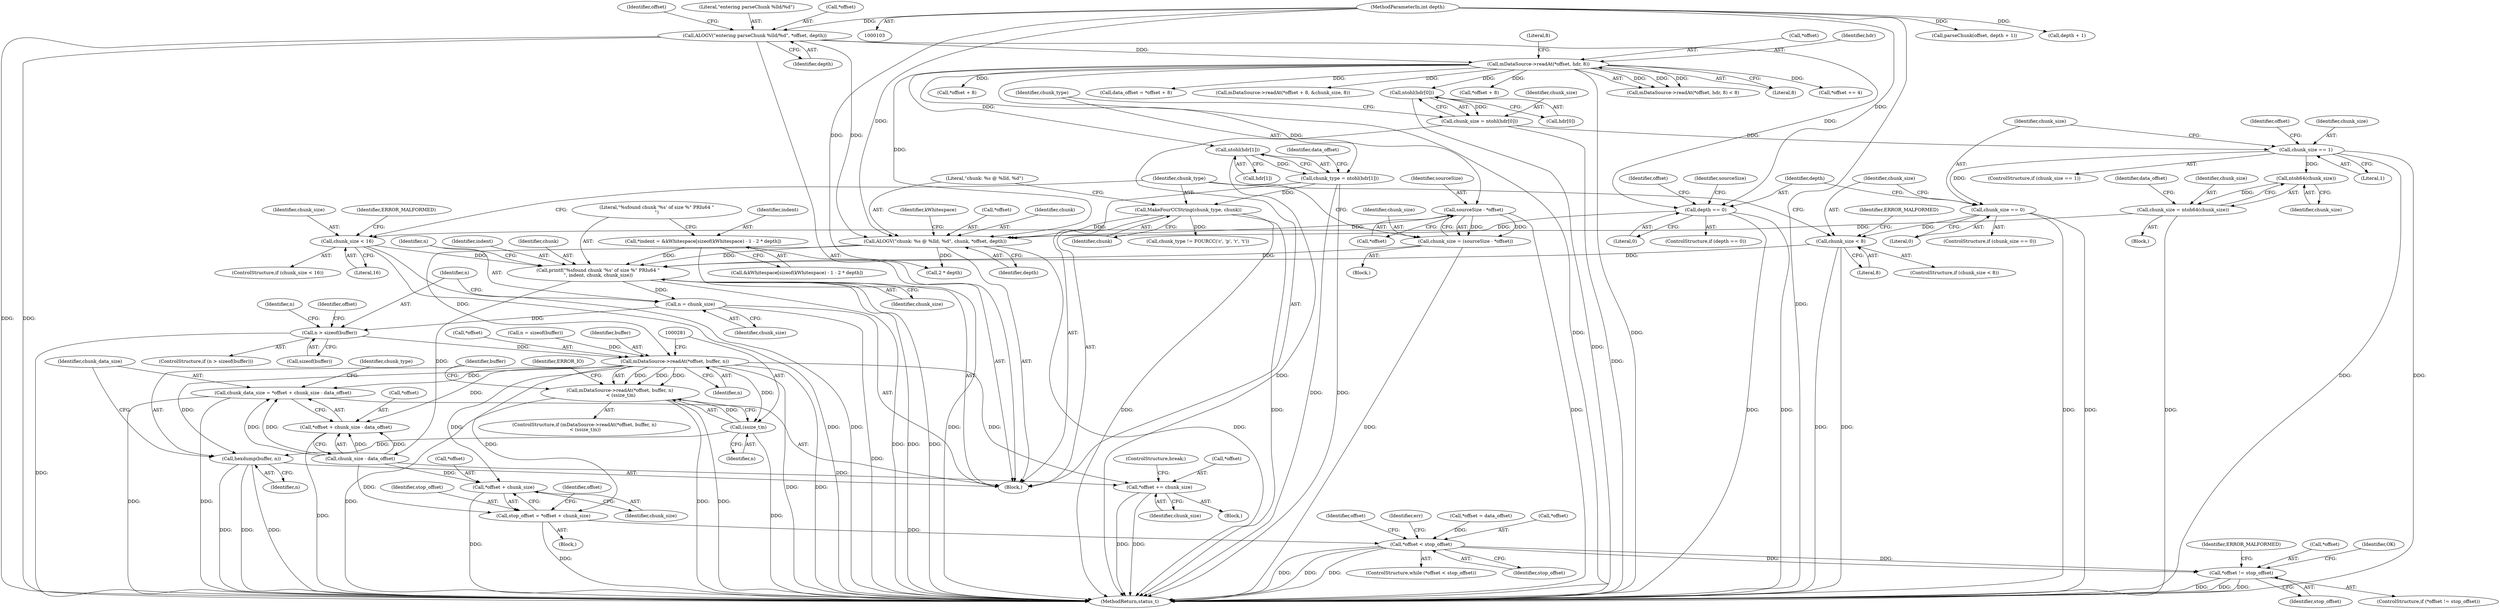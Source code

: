 digraph "0_Android_6fe85f7e15203e48df2cc3e8e1c4bc6ad49dc968@API" {
"1000264" [label="(Call,n > sizeof(buffer))"];
"1000260" [label="(Call,n = chunk_size)"];
"1000253" [label="(Call,printf(\"%sfound chunk '%s' of size %\" PRIu64 \"\n\", indent, chunk, chunk_size))"];
"1000240" [label="(Call,*indent = &kWhitespace[sizeof(kWhitespace) - 1 - 2 * depth])"];
"1000229" [label="(Call,ALOGV(\"chunk: %s @ %lld, %d\", chunk, *offset, depth))"];
"1000226" [label="(Call,MakeFourCCString(chunk_type, chunk))"];
"1000132" [label="(Call,chunk_type = ntohl(hdr[1]))"];
"1000134" [label="(Call,ntohl(hdr[1]))"];
"1000115" [label="(Call,mDataSource->readAt(*offset, hdr, 8))"];
"1000107" [label="(Call,ALOGV(\"entering parseChunk %lld/%d\", *offset, depth))"];
"1000105" [label="(MethodParameterIn,int depth)"];
"1000199" [label="(Call,sourceSize - *offset)"];
"1000185" [label="(Call,depth == 0)"];
"1000172" [label="(Call,chunk_size < 16)"];
"1000164" [label="(Call,chunk_size = ntoh64(chunk_size))"];
"1000166" [label="(Call,ntoh64(chunk_size))"];
"1000146" [label="(Call,chunk_size == 1)"];
"1000125" [label="(Call,chunk_size = ntohl(hdr[0]))"];
"1000127" [label="(Call,ntohl(hdr[0]))"];
"1000219" [label="(Call,chunk_size < 8)"];
"1000180" [label="(Call,chunk_size == 0)"];
"1000197" [label="(Call,chunk_size = (sourceSize - *offset))"];
"1000275" [label="(Call,mDataSource->readAt(*offset, buffer, n))"];
"1000274" [label="(Call,mDataSource->readAt(*offset, buffer, n)\n < (ssize_t)n)"];
"1000280" [label="(Call,(ssize_t)n)"];
"1000286" [label="(Call,hexdump(buffer, n))"];
"1000291" [label="(Call,chunk_data_size = *offset + chunk_size - data_offset)"];
"1000293" [label="(Call,*offset + chunk_size - data_offset)"];
"1000324" [label="(Call,stop_offset = *offset + chunk_size)"];
"1000335" [label="(Call,*offset < stop_offset)"];
"1000356" [label="(Call,*offset != stop_offset)"];
"1000326" [label="(Call,*offset + chunk_size)"];
"1002924" [label="(Call,*offset += chunk_size)"];
"1000230" [label="(Literal,\"chunk: %s @ %lld, %d\")"];
"1000167" [label="(Identifier,chunk_size)"];
"1000115" [label="(Call,mDataSource->readAt(*offset, hdr, 8))"];
"1002924" [label="(Call,*offset += chunk_size)"];
"1000265" [label="(Identifier,n)"];
"1000280" [label="(Call,(ssize_t)n)"];
"1000266" [label="(Call,sizeof(buffer))"];
"1000273" [label="(ControlStructure,if (mDataSource->readAt(*offset, buffer, n)\n < (ssize_t)n))"];
"1000329" [label="(Identifier,chunk_size)"];
"1002923" [label="(Block,)"];
"1000276" [label="(Call,*offset)"];
"1000326" [label="(Call,*offset + chunk_size)"];
"1000294" [label="(Call,*offset)"];
"1002928" [label="(ControlStructure,break;)"];
"1000139" [label="(Call,data_offset = *offset + 8)"];
"1000253" [label="(Call,printf(\"%sfound chunk '%s' of size %\" PRIu64 \"\n\", indent, chunk, chunk_size))"];
"1000149" [label="(Block,)"];
"1000357" [label="(Call,*offset)"];
"1000152" [label="(Call,mDataSource->readAt(*offset + 8, &chunk_size, 8))"];
"1000260" [label="(Call,n = chunk_size)"];
"1000133" [label="(Identifier,chunk_type)"];
"1000269" [label="(Call,n = sizeof(buffer))"];
"1000197" [label="(Call,chunk_size = (sourceSize - *offset))"];
"1000358" [label="(Identifier,offset)"];
"1000105" [label="(MethodParameterIn,int depth)"];
"1000180" [label="(Call,chunk_size == 0)"];
"1000275" [label="(Call,mDataSource->readAt(*offset, buffer, n))"];
"1000111" [label="(Identifier,depth)"];
"1000148" [label="(Literal,1)"];
"1000291" [label="(Call,chunk_data_size = *offset + chunk_size - data_offset)"];
"1000165" [label="(Identifier,chunk_size)"];
"1000106" [label="(Block,)"];
"1000356" [label="(Call,*offset != stop_offset)"];
"1000171" [label="(ControlStructure,if (chunk_size < 16))"];
"1000172" [label="(Call,chunk_size < 16)"];
"1000201" [label="(Call,*offset)"];
"1000141" [label="(Call,*offset + 8)"];
"1000118" [label="(Identifier,hdr)"];
"1000125" [label="(Call,chunk_size = ntohl(hdr[0]))"];
"1000145" [label="(ControlStructure,if (chunk_size == 1))"];
"1000114" [label="(Call,mDataSource->readAt(*offset, hdr, 8) < 8)"];
"1000155" [label="(Identifier,offset)"];
"1000229" [label="(Call,ALOGV(\"chunk: %s @ %lld, %d\", chunk, *offset, depth))"];
"1000302" [label="(Identifier,chunk_type)"];
"1000120" [label="(Literal,8)"];
"1000186" [label="(Identifier,depth)"];
"1000117" [label="(Identifier,offset)"];
"1000132" [label="(Call,chunk_type = ntohl(hdr[1]))"];
"1000213" [label="(Identifier,offset)"];
"1000196" [label="(Block,)"];
"1000338" [label="(Identifier,stop_offset)"];
"1000187" [label="(Literal,0)"];
"1000279" [label="(Identifier,n)"];
"1000274" [label="(Call,mDataSource->readAt(*offset, buffer, n)\n < (ssize_t)n)"];
"1000261" [label="(Identifier,n)"];
"1000228" [label="(Identifier,chunk)"];
"1000287" [label="(Identifier,buffer)"];
"1002927" [label="(Identifier,chunk_size)"];
"1000226" [label="(Call,MakeFourCCString(chunk_type, chunk))"];
"1000342" [label="(Identifier,err)"];
"1000164" [label="(Call,chunk_size = ntoh64(chunk_size))"];
"1000296" [label="(Call,chunk_size - data_offset)"];
"1000270" [label="(Identifier,n)"];
"1000181" [label="(Identifier,chunk_size)"];
"1000199" [label="(Call,sourceSize - *offset)"];
"1000242" [label="(Call,&kWhitespace[sizeof(kWhitespace) - 1 - 2 * depth])"];
"1000355" [label="(ControlStructure,if (*offset != stop_offset))"];
"1000147" [label="(Identifier,chunk_size)"];
"1002925" [label="(Call,*offset)"];
"1000177" [label="(Identifier,ERROR_MALFORMED)"];
"1000241" [label="(Identifier,indent)"];
"1000334" [label="(ControlStructure,while (*offset < stop_offset))"];
"1000237" [label="(Identifier,kWhitespace)"];
"1000343" [label="(Call,parseChunk(offset, depth + 1))"];
"1000194" [label="(Identifier,sourceSize)"];
"1000126" [label="(Identifier,chunk_size)"];
"1000134" [label="(Call,ntohl(hdr[1]))"];
"1000119" [label="(Literal,8)"];
"1000218" [label="(ControlStructure,if (chunk_size < 8))"];
"1000324" [label="(Call,stop_offset = *offset + chunk_size)"];
"1000234" [label="(Identifier,depth)"];
"1000277" [label="(Identifier,offset)"];
"1002931" [label="(MethodReturn,status_t)"];
"1000200" [label="(Identifier,sourceSize)"];
"1000211" [label="(Call,*offset += 4)"];
"1000345" [label="(Call,depth + 1)"];
"1000288" [label="(Identifier,n)"];
"1000185" [label="(Call,depth == 0)"];
"1000254" [label="(Literal,\"%sfound chunk '%s' of size %\" PRIu64 \"\n\")"];
"1000322" [label="(Block,)"];
"1000335" [label="(Call,*offset < stop_offset)"];
"1000240" [label="(Call,*indent = &kWhitespace[sizeof(kWhitespace) - 1 - 2 * depth])"];
"1000278" [label="(Identifier,buffer)"];
"1000232" [label="(Call,*offset)"];
"1000327" [label="(Call,*offset)"];
"1000325" [label="(Identifier,stop_offset)"];
"1000257" [label="(Identifier,chunk_size)"];
"1000116" [label="(Call,*offset)"];
"1000255" [label="(Identifier,indent)"];
"1000169" [label="(Identifier,data_offset)"];
"1000146" [label="(Call,chunk_size == 1)"];
"1000198" [label="(Identifier,chunk_size)"];
"1000173" [label="(Identifier,chunk_size)"];
"1000231" [label="(Identifier,chunk)"];
"1000301" [label="(Call,chunk_type != FOURCC('c', 'p', 'r', 't'))"];
"1000293" [label="(Call,*offset + chunk_size - data_offset)"];
"1000140" [label="(Identifier,data_offset)"];
"1000153" [label="(Call,*offset + 8)"];
"1000263" [label="(ControlStructure,if (n > sizeof(buffer)))"];
"1000332" [label="(Identifier,offset)"];
"1000224" [label="(Identifier,ERROR_MALFORMED)"];
"1000221" [label="(Literal,8)"];
"1000262" [label="(Identifier,chunk_size)"];
"1000127" [label="(Call,ntohl(hdr[0]))"];
"1000220" [label="(Identifier,chunk_size)"];
"1000285" [label="(Identifier,ERROR_IO)"];
"1000108" [label="(Literal,\"entering parseChunk %lld/%d\")"];
"1000330" [label="(Call,*offset = data_offset)"];
"1000256" [label="(Identifier,chunk)"];
"1000282" [label="(Identifier,n)"];
"1000182" [label="(Literal,0)"];
"1000336" [label="(Call,*offset)"];
"1000135" [label="(Call,hdr[1])"];
"1000286" [label="(Call,hexdump(buffer, n))"];
"1000166" [label="(Call,ntoh64(chunk_size))"];
"1000179" [label="(ControlStructure,if (chunk_size == 0))"];
"1000174" [label="(Literal,16)"];
"1000264" [label="(Call,n > sizeof(buffer))"];
"1000107" [label="(Call,ALOGV(\"entering parseChunk %lld/%d\", *offset, depth))"];
"1000184" [label="(ControlStructure,if (depth == 0))"];
"1000227" [label="(Identifier,chunk_type)"];
"1000219" [label="(Call,chunk_size < 8)"];
"1000292" [label="(Identifier,chunk_data_size)"];
"1000364" [label="(Identifier,OK)"];
"1000109" [label="(Call,*offset)"];
"1000359" [label="(Identifier,stop_offset)"];
"1000362" [label="(Identifier,ERROR_MALFORMED)"];
"1000250" [label="(Call,2 * depth)"];
"1000128" [label="(Call,hdr[0])"];
"1000264" -> "1000263"  [label="AST: "];
"1000264" -> "1000266"  [label="CFG: "];
"1000265" -> "1000264"  [label="AST: "];
"1000266" -> "1000264"  [label="AST: "];
"1000270" -> "1000264"  [label="CFG: "];
"1000277" -> "1000264"  [label="CFG: "];
"1000264" -> "1002931"  [label="DDG: "];
"1000260" -> "1000264"  [label="DDG: "];
"1000264" -> "1000275"  [label="DDG: "];
"1000260" -> "1000106"  [label="AST: "];
"1000260" -> "1000262"  [label="CFG: "];
"1000261" -> "1000260"  [label="AST: "];
"1000262" -> "1000260"  [label="AST: "];
"1000265" -> "1000260"  [label="CFG: "];
"1000260" -> "1002931"  [label="DDG: "];
"1000253" -> "1000260"  [label="DDG: "];
"1000253" -> "1000106"  [label="AST: "];
"1000253" -> "1000257"  [label="CFG: "];
"1000254" -> "1000253"  [label="AST: "];
"1000255" -> "1000253"  [label="AST: "];
"1000256" -> "1000253"  [label="AST: "];
"1000257" -> "1000253"  [label="AST: "];
"1000261" -> "1000253"  [label="CFG: "];
"1000253" -> "1002931"  [label="DDG: "];
"1000253" -> "1002931"  [label="DDG: "];
"1000253" -> "1002931"  [label="DDG: "];
"1000240" -> "1000253"  [label="DDG: "];
"1000229" -> "1000253"  [label="DDG: "];
"1000172" -> "1000253"  [label="DDG: "];
"1000219" -> "1000253"  [label="DDG: "];
"1000197" -> "1000253"  [label="DDG: "];
"1000253" -> "1000296"  [label="DDG: "];
"1000240" -> "1000106"  [label="AST: "];
"1000240" -> "1000242"  [label="CFG: "];
"1000241" -> "1000240"  [label="AST: "];
"1000242" -> "1000240"  [label="AST: "];
"1000254" -> "1000240"  [label="CFG: "];
"1000240" -> "1002931"  [label="DDG: "];
"1000229" -> "1000106"  [label="AST: "];
"1000229" -> "1000234"  [label="CFG: "];
"1000230" -> "1000229"  [label="AST: "];
"1000231" -> "1000229"  [label="AST: "];
"1000232" -> "1000229"  [label="AST: "];
"1000234" -> "1000229"  [label="AST: "];
"1000237" -> "1000229"  [label="CFG: "];
"1000229" -> "1002931"  [label="DDG: "];
"1000226" -> "1000229"  [label="DDG: "];
"1000199" -> "1000229"  [label="DDG: "];
"1000115" -> "1000229"  [label="DDG: "];
"1000185" -> "1000229"  [label="DDG: "];
"1000107" -> "1000229"  [label="DDG: "];
"1000105" -> "1000229"  [label="DDG: "];
"1000229" -> "1000250"  [label="DDG: "];
"1000229" -> "1000275"  [label="DDG: "];
"1000226" -> "1000106"  [label="AST: "];
"1000226" -> "1000228"  [label="CFG: "];
"1000227" -> "1000226"  [label="AST: "];
"1000228" -> "1000226"  [label="AST: "];
"1000230" -> "1000226"  [label="CFG: "];
"1000226" -> "1002931"  [label="DDG: "];
"1000226" -> "1002931"  [label="DDG: "];
"1000132" -> "1000226"  [label="DDG: "];
"1000226" -> "1000301"  [label="DDG: "];
"1000132" -> "1000106"  [label="AST: "];
"1000132" -> "1000134"  [label="CFG: "];
"1000133" -> "1000132"  [label="AST: "];
"1000134" -> "1000132"  [label="AST: "];
"1000140" -> "1000132"  [label="CFG: "];
"1000132" -> "1002931"  [label="DDG: "];
"1000132" -> "1002931"  [label="DDG: "];
"1000134" -> "1000132"  [label="DDG: "];
"1000134" -> "1000135"  [label="CFG: "];
"1000135" -> "1000134"  [label="AST: "];
"1000134" -> "1002931"  [label="DDG: "];
"1000115" -> "1000134"  [label="DDG: "];
"1000115" -> "1000114"  [label="AST: "];
"1000115" -> "1000119"  [label="CFG: "];
"1000116" -> "1000115"  [label="AST: "];
"1000118" -> "1000115"  [label="AST: "];
"1000119" -> "1000115"  [label="AST: "];
"1000120" -> "1000115"  [label="CFG: "];
"1000115" -> "1002931"  [label="DDG: "];
"1000115" -> "1002931"  [label="DDG: "];
"1000115" -> "1000114"  [label="DDG: "];
"1000115" -> "1000114"  [label="DDG: "];
"1000115" -> "1000114"  [label="DDG: "];
"1000107" -> "1000115"  [label="DDG: "];
"1000115" -> "1000127"  [label="DDG: "];
"1000115" -> "1000139"  [label="DDG: "];
"1000115" -> "1000141"  [label="DDG: "];
"1000115" -> "1000152"  [label="DDG: "];
"1000115" -> "1000153"  [label="DDG: "];
"1000115" -> "1000199"  [label="DDG: "];
"1000115" -> "1000211"  [label="DDG: "];
"1000107" -> "1000106"  [label="AST: "];
"1000107" -> "1000111"  [label="CFG: "];
"1000108" -> "1000107"  [label="AST: "];
"1000109" -> "1000107"  [label="AST: "];
"1000111" -> "1000107"  [label="AST: "];
"1000117" -> "1000107"  [label="CFG: "];
"1000107" -> "1002931"  [label="DDG: "];
"1000107" -> "1002931"  [label="DDG: "];
"1000105" -> "1000107"  [label="DDG: "];
"1000107" -> "1000185"  [label="DDG: "];
"1000105" -> "1000103"  [label="AST: "];
"1000105" -> "1002931"  [label="DDG: "];
"1000105" -> "1000185"  [label="DDG: "];
"1000105" -> "1000250"  [label="DDG: "];
"1000105" -> "1000343"  [label="DDG: "];
"1000105" -> "1000345"  [label="DDG: "];
"1000199" -> "1000197"  [label="AST: "];
"1000199" -> "1000201"  [label="CFG: "];
"1000200" -> "1000199"  [label="AST: "];
"1000201" -> "1000199"  [label="AST: "];
"1000197" -> "1000199"  [label="CFG: "];
"1000199" -> "1002931"  [label="DDG: "];
"1000199" -> "1000197"  [label="DDG: "];
"1000199" -> "1000197"  [label="DDG: "];
"1000185" -> "1000184"  [label="AST: "];
"1000185" -> "1000187"  [label="CFG: "];
"1000186" -> "1000185"  [label="AST: "];
"1000187" -> "1000185"  [label="AST: "];
"1000194" -> "1000185"  [label="CFG: "];
"1000213" -> "1000185"  [label="CFG: "];
"1000185" -> "1002931"  [label="DDG: "];
"1000185" -> "1002931"  [label="DDG: "];
"1000172" -> "1000171"  [label="AST: "];
"1000172" -> "1000174"  [label="CFG: "];
"1000173" -> "1000172"  [label="AST: "];
"1000174" -> "1000172"  [label="AST: "];
"1000177" -> "1000172"  [label="CFG: "];
"1000227" -> "1000172"  [label="CFG: "];
"1000172" -> "1002931"  [label="DDG: "];
"1000172" -> "1002931"  [label="DDG: "];
"1000164" -> "1000172"  [label="DDG: "];
"1000164" -> "1000149"  [label="AST: "];
"1000164" -> "1000166"  [label="CFG: "];
"1000165" -> "1000164"  [label="AST: "];
"1000166" -> "1000164"  [label="AST: "];
"1000169" -> "1000164"  [label="CFG: "];
"1000164" -> "1002931"  [label="DDG: "];
"1000166" -> "1000164"  [label="DDG: "];
"1000166" -> "1000167"  [label="CFG: "];
"1000167" -> "1000166"  [label="AST: "];
"1000146" -> "1000166"  [label="DDG: "];
"1000146" -> "1000145"  [label="AST: "];
"1000146" -> "1000148"  [label="CFG: "];
"1000147" -> "1000146"  [label="AST: "];
"1000148" -> "1000146"  [label="AST: "];
"1000155" -> "1000146"  [label="CFG: "];
"1000181" -> "1000146"  [label="CFG: "];
"1000146" -> "1002931"  [label="DDG: "];
"1000146" -> "1002931"  [label="DDG: "];
"1000125" -> "1000146"  [label="DDG: "];
"1000146" -> "1000180"  [label="DDG: "];
"1000125" -> "1000106"  [label="AST: "];
"1000125" -> "1000127"  [label="CFG: "];
"1000126" -> "1000125"  [label="AST: "];
"1000127" -> "1000125"  [label="AST: "];
"1000133" -> "1000125"  [label="CFG: "];
"1000125" -> "1002931"  [label="DDG: "];
"1000127" -> "1000125"  [label="DDG: "];
"1000127" -> "1000128"  [label="CFG: "];
"1000128" -> "1000127"  [label="AST: "];
"1000127" -> "1002931"  [label="DDG: "];
"1000219" -> "1000218"  [label="AST: "];
"1000219" -> "1000221"  [label="CFG: "];
"1000220" -> "1000219"  [label="AST: "];
"1000221" -> "1000219"  [label="AST: "];
"1000224" -> "1000219"  [label="CFG: "];
"1000227" -> "1000219"  [label="CFG: "];
"1000219" -> "1002931"  [label="DDG: "];
"1000219" -> "1002931"  [label="DDG: "];
"1000180" -> "1000219"  [label="DDG: "];
"1000180" -> "1000179"  [label="AST: "];
"1000180" -> "1000182"  [label="CFG: "];
"1000181" -> "1000180"  [label="AST: "];
"1000182" -> "1000180"  [label="AST: "];
"1000186" -> "1000180"  [label="CFG: "];
"1000220" -> "1000180"  [label="CFG: "];
"1000180" -> "1002931"  [label="DDG: "];
"1000180" -> "1002931"  [label="DDG: "];
"1000197" -> "1000196"  [label="AST: "];
"1000198" -> "1000197"  [label="AST: "];
"1000227" -> "1000197"  [label="CFG: "];
"1000197" -> "1002931"  [label="DDG: "];
"1000275" -> "1000274"  [label="AST: "];
"1000275" -> "1000279"  [label="CFG: "];
"1000276" -> "1000275"  [label="AST: "];
"1000278" -> "1000275"  [label="AST: "];
"1000279" -> "1000275"  [label="AST: "];
"1000281" -> "1000275"  [label="CFG: "];
"1000275" -> "1002931"  [label="DDG: "];
"1000275" -> "1002931"  [label="DDG: "];
"1000275" -> "1000274"  [label="DDG: "];
"1000275" -> "1000274"  [label="DDG: "];
"1000275" -> "1000274"  [label="DDG: "];
"1000269" -> "1000275"  [label="DDG: "];
"1000275" -> "1000280"  [label="DDG: "];
"1000275" -> "1000286"  [label="DDG: "];
"1000275" -> "1000291"  [label="DDG: "];
"1000275" -> "1000293"  [label="DDG: "];
"1000275" -> "1000324"  [label="DDG: "];
"1000275" -> "1000326"  [label="DDG: "];
"1000275" -> "1002924"  [label="DDG: "];
"1000274" -> "1000273"  [label="AST: "];
"1000274" -> "1000280"  [label="CFG: "];
"1000280" -> "1000274"  [label="AST: "];
"1000285" -> "1000274"  [label="CFG: "];
"1000287" -> "1000274"  [label="CFG: "];
"1000274" -> "1002931"  [label="DDG: "];
"1000274" -> "1002931"  [label="DDG: "];
"1000274" -> "1002931"  [label="DDG: "];
"1000280" -> "1000274"  [label="DDG: "];
"1000280" -> "1000282"  [label="CFG: "];
"1000281" -> "1000280"  [label="AST: "];
"1000282" -> "1000280"  [label="AST: "];
"1000280" -> "1002931"  [label="DDG: "];
"1000280" -> "1000286"  [label="DDG: "];
"1000286" -> "1000106"  [label="AST: "];
"1000286" -> "1000288"  [label="CFG: "];
"1000287" -> "1000286"  [label="AST: "];
"1000288" -> "1000286"  [label="AST: "];
"1000292" -> "1000286"  [label="CFG: "];
"1000286" -> "1002931"  [label="DDG: "];
"1000286" -> "1002931"  [label="DDG: "];
"1000286" -> "1002931"  [label="DDG: "];
"1000291" -> "1000106"  [label="AST: "];
"1000291" -> "1000293"  [label="CFG: "];
"1000292" -> "1000291"  [label="AST: "];
"1000293" -> "1000291"  [label="AST: "];
"1000302" -> "1000291"  [label="CFG: "];
"1000291" -> "1002931"  [label="DDG: "];
"1000291" -> "1002931"  [label="DDG: "];
"1000296" -> "1000291"  [label="DDG: "];
"1000296" -> "1000291"  [label="DDG: "];
"1000293" -> "1000296"  [label="CFG: "];
"1000294" -> "1000293"  [label="AST: "];
"1000296" -> "1000293"  [label="AST: "];
"1000293" -> "1002931"  [label="DDG: "];
"1000296" -> "1000293"  [label="DDG: "];
"1000296" -> "1000293"  [label="DDG: "];
"1000324" -> "1000322"  [label="AST: "];
"1000324" -> "1000326"  [label="CFG: "];
"1000325" -> "1000324"  [label="AST: "];
"1000326" -> "1000324"  [label="AST: "];
"1000332" -> "1000324"  [label="CFG: "];
"1000324" -> "1002931"  [label="DDG: "];
"1000296" -> "1000324"  [label="DDG: "];
"1000324" -> "1000335"  [label="DDG: "];
"1000335" -> "1000334"  [label="AST: "];
"1000335" -> "1000338"  [label="CFG: "];
"1000336" -> "1000335"  [label="AST: "];
"1000338" -> "1000335"  [label="AST: "];
"1000342" -> "1000335"  [label="CFG: "];
"1000358" -> "1000335"  [label="CFG: "];
"1000335" -> "1002931"  [label="DDG: "];
"1000335" -> "1002931"  [label="DDG: "];
"1000335" -> "1002931"  [label="DDG: "];
"1000330" -> "1000335"  [label="DDG: "];
"1000335" -> "1000356"  [label="DDG: "];
"1000335" -> "1000356"  [label="DDG: "];
"1000356" -> "1000355"  [label="AST: "];
"1000356" -> "1000359"  [label="CFG: "];
"1000357" -> "1000356"  [label="AST: "];
"1000359" -> "1000356"  [label="AST: "];
"1000362" -> "1000356"  [label="CFG: "];
"1000364" -> "1000356"  [label="CFG: "];
"1000356" -> "1002931"  [label="DDG: "];
"1000356" -> "1002931"  [label="DDG: "];
"1000356" -> "1002931"  [label="DDG: "];
"1000326" -> "1000329"  [label="CFG: "];
"1000327" -> "1000326"  [label="AST: "];
"1000329" -> "1000326"  [label="AST: "];
"1000326" -> "1002931"  [label="DDG: "];
"1000296" -> "1000326"  [label="DDG: "];
"1002924" -> "1002923"  [label="AST: "];
"1002924" -> "1002927"  [label="CFG: "];
"1002925" -> "1002924"  [label="AST: "];
"1002927" -> "1002924"  [label="AST: "];
"1002928" -> "1002924"  [label="CFG: "];
"1002924" -> "1002931"  [label="DDG: "];
"1002924" -> "1002931"  [label="DDG: "];
"1000296" -> "1002924"  [label="DDG: "];
}
